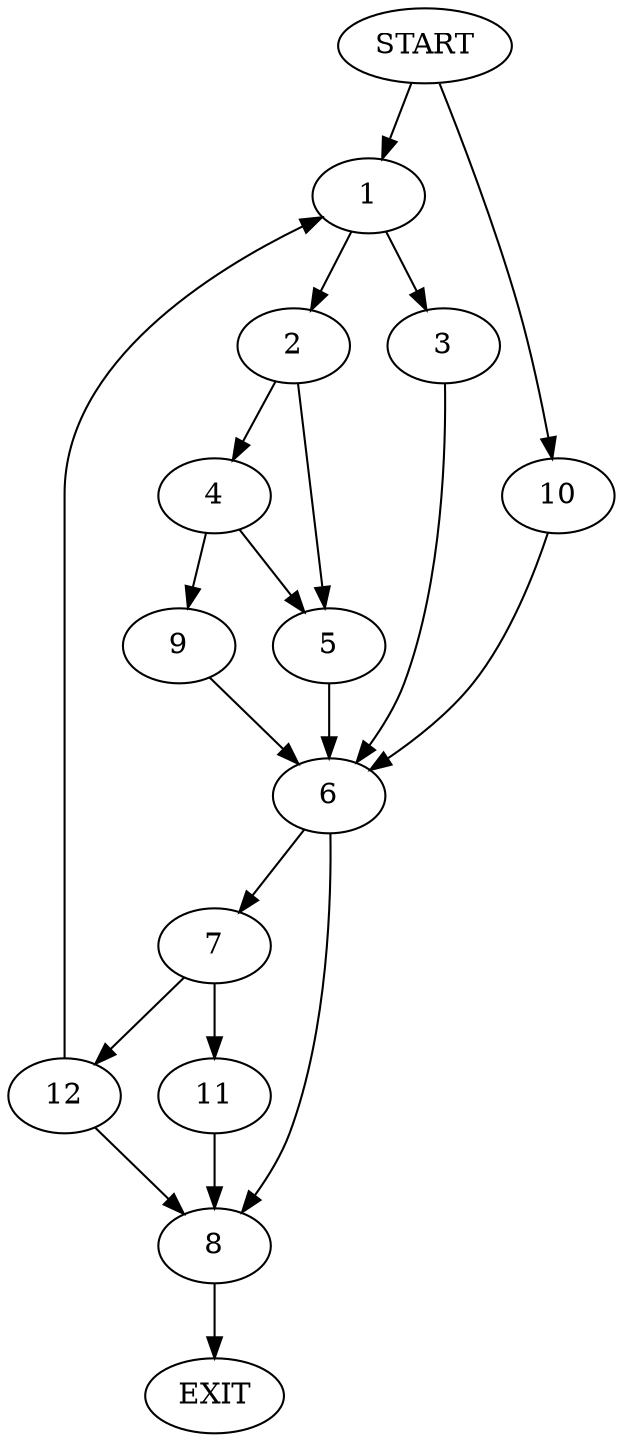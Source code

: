 digraph {
0 [label="START"]
13 [label="EXIT"]
0 -> 1
1 -> 2
1 -> 3
2 -> 4
2 -> 5
3 -> 6
6 -> 7
6 -> 8
4 -> 5
4 -> 9
5 -> 6
9 -> 6
0 -> 10
10 -> 6
7 -> 11
7 -> 12
8 -> 13
12 -> 8
12 -> 1
11 -> 8
}
